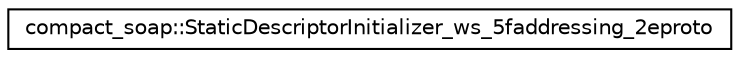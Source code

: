 digraph G
{
  edge [fontname="Helvetica",fontsize="10",labelfontname="Helvetica",labelfontsize="10"];
  node [fontname="Helvetica",fontsize="10",shape=record];
  rankdir="LR";
  Node1 [label="compact_soap::StaticDescriptorInitializer_ws_5faddressing_2eproto",height=0.2,width=0.4,color="black", fillcolor="white", style="filled",URL="$structcompact__soap_1_1_static_descriptor_initializer__ws__5faddressing__2eproto.html"];
}
